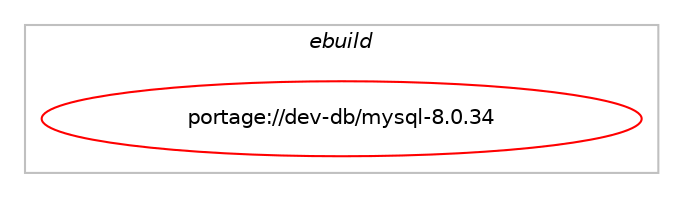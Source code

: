 digraph prolog {

# *************
# Graph options
# *************

newrank=true;
concentrate=true;
compound=true;
graph [rankdir=LR,fontname=Helvetica,fontsize=10,ranksep=1.5];#, ranksep=2.5, nodesep=0.2];
edge  [arrowhead=vee];
node  [fontname=Helvetica,fontsize=10];

# **********
# The ebuild
# **********

subgraph cluster_leftcol {
color=gray;
label=<<i>ebuild</i>>;
id [label="portage://dev-db/mysql-8.0.34", color=red, width=4, href="../dev-db/mysql-8.0.34.svg"];
}

# ****************
# The dependencies
# ****************

subgraph cluster_midcol {
color=gray;
label=<<i>dependencies</i>>;
subgraph cluster_compile {
fillcolor="#eeeeee";
style=filled;
label=<<i>compile</i>>;
# *** BEGIN UNKNOWN DEPENDENCY TYPE (TODO) ***
# id -> equal(use_conditional_group(positive,server,portage://dev-db/mysql-8.0.34,[package_dependency(portage://dev-db/mysql-8.0.34,install,no,dev-libs,icu,none,[,,],any_same_slot,[]),package_dependency(portage://dev-db/mysql-8.0.34,install,no,dev-libs,libevent,none,[,,],any_same_slot,[use(enable(ssl),none),use(enable(threads),positive)]),package_dependency(portage://dev-db/mysql-8.0.34,install,no,net-libs,libtirpc,none,[,,],any_same_slot,[]),use_conditional_group(positive,cjk,portage://dev-db/mysql-8.0.34,[package_dependency(portage://dev-db/mysql-8.0.34,install,no,app-text,mecab,none,[,,],any_same_slot,[])]),use_conditional_group(positive,jemalloc,portage://dev-db/mysql-8.0.34,[package_dependency(portage://dev-db/mysql-8.0.34,install,no,dev-libs,jemalloc,none,[,,],any_same_slot,[])]),use_conditional_group(positive,kernel_linux,portage://dev-db/mysql-8.0.34,[package_dependency(portage://dev-db/mysql-8.0.34,install,no,dev-libs,libaio,none,[,,],any_same_slot,[]),package_dependency(portage://dev-db/mysql-8.0.34,install,no,sys-process,procps,none,[,,],any_same_slot,[])]),use_conditional_group(positive,numa,portage://dev-db/mysql-8.0.34,[package_dependency(portage://dev-db/mysql-8.0.34,install,no,sys-process,numactl,none,[,,],[],[])]),use_conditional_group(positive,tcmalloc,portage://dev-db/mysql-8.0.34,[package_dependency(portage://dev-db/mysql-8.0.34,install,no,dev-util,google-perftools,none,[,,],any_same_slot,[])])]))
# *** END UNKNOWN DEPENDENCY TYPE (TODO) ***

# *** BEGIN UNKNOWN DEPENDENCY TYPE (TODO) ***
# id -> equal(use_conditional_group(positive,server,portage://dev-db/mysql-8.0.34,[package_dependency(portage://dev-db/mysql-8.0.34,install,no,net-libs,rpcsvc-proto,none,[,,],[],[])]))
# *** END UNKNOWN DEPENDENCY TYPE (TODO) ***

# *** BEGIN UNKNOWN DEPENDENCY TYPE (TODO) ***
# id -> equal(use_conditional_group(positive,test,portage://dev-db/mysql-8.0.34,[package_dependency(portage://dev-db/mysql-8.0.34,install,no,acct-group,mysql,none,[,,],[],[]),package_dependency(portage://dev-db/mysql-8.0.34,install,no,acct-user,mysql,none,[,,],[],[]),package_dependency(portage://dev-db/mysql-8.0.34,install,no,dev-perl,Expect,none,[,,],[],[]),package_dependency(portage://dev-db/mysql-8.0.34,install,no,dev-perl,JSON,none,[,,],[],[])]))
# *** END UNKNOWN DEPENDENCY TYPE (TODO) ***

# *** BEGIN UNKNOWN DEPENDENCY TYPE (TODO) ***
# id -> equal(package_dependency(portage://dev-db/mysql-8.0.34,install,no,app-alternatives,yacc,none,[,,],[],[]))
# *** END UNKNOWN DEPENDENCY TYPE (TODO) ***

# *** BEGIN UNKNOWN DEPENDENCY TYPE (TODO) ***
# id -> equal(package_dependency(portage://dev-db/mysql-8.0.34,install,no,app-arch,lz4,greaterequal,[1.9.4,,,1.9.4],any_same_slot,[]))
# *** END UNKNOWN DEPENDENCY TYPE (TODO) ***

# *** BEGIN UNKNOWN DEPENDENCY TYPE (TODO) ***
# id -> equal(package_dependency(portage://dev-db/mysql-8.0.34,install,no,app-arch,zstd,greaterequal,[1.2.0,,,1.2.0],any_same_slot,[]))
# *** END UNKNOWN DEPENDENCY TYPE (TODO) ***

# *** BEGIN UNKNOWN DEPENDENCY TYPE (TODO) ***
# id -> equal(package_dependency(portage://dev-db/mysql-8.0.34,install,no,dev-libs,openssl,greaterequal,[1.0.0,,,1.0.0],any_same_slot,[]))
# *** END UNKNOWN DEPENDENCY TYPE (TODO) ***

# *** BEGIN UNKNOWN DEPENDENCY TYPE (TODO) ***
# id -> equal(package_dependency(portage://dev-db/mysql-8.0.34,install,no,sys-libs,ncurses,none,[,,],any_same_slot,[]))
# *** END UNKNOWN DEPENDENCY TYPE (TODO) ***

# *** BEGIN UNKNOWN DEPENDENCY TYPE (TODO) ***
# id -> equal(package_dependency(portage://dev-db/mysql-8.0.34,install,no,sys-libs,zlib,greaterequal,[1.2.13,,,1.2.13],any_same_slot,[]))
# *** END UNKNOWN DEPENDENCY TYPE (TODO) ***

}
subgraph cluster_compileandrun {
fillcolor="#eeeeee";
style=filled;
label=<<i>compile and run</i>>;
}
subgraph cluster_run {
fillcolor="#eeeeee";
style=filled;
label=<<i>run</i>>;
# *** BEGIN UNKNOWN DEPENDENCY TYPE (TODO) ***
# id -> equal(use_conditional_group(negative,prefix,portage://dev-db/mysql-8.0.34,[package_dependency(portage://dev-db/mysql-8.0.34,run,no,acct-group,mysql,none,[,,],[],[]),package_dependency(portage://dev-db/mysql-8.0.34,run,no,acct-user,mysql,none,[,,],[],[]),package_dependency(portage://dev-db/mysql-8.0.34,run,no,dev-db,mysql-init-scripts,none,[,,],[],[])]))
# *** END UNKNOWN DEPENDENCY TYPE (TODO) ***

# *** BEGIN UNKNOWN DEPENDENCY TYPE (TODO) ***
# id -> equal(use_conditional_group(positive,selinux,portage://dev-db/mysql-8.0.34,[package_dependency(portage://dev-db/mysql-8.0.34,run,no,sec-policy,selinux-mysql,none,[,,],[],[])]))
# *** END UNKNOWN DEPENDENCY TYPE (TODO) ***

# *** BEGIN UNKNOWN DEPENDENCY TYPE (TODO) ***
# id -> equal(use_conditional_group(positive,server,portage://dev-db/mysql-8.0.34,[package_dependency(portage://dev-db/mysql-8.0.34,run,no,dev-libs,icu,none,[,,],any_same_slot,[]),package_dependency(portage://dev-db/mysql-8.0.34,run,no,dev-libs,libevent,none,[,,],any_same_slot,[use(enable(ssl),none),use(enable(threads),positive)]),package_dependency(portage://dev-db/mysql-8.0.34,run,no,net-libs,libtirpc,none,[,,],any_same_slot,[]),use_conditional_group(positive,cjk,portage://dev-db/mysql-8.0.34,[package_dependency(portage://dev-db/mysql-8.0.34,run,no,app-text,mecab,none,[,,],any_same_slot,[])]),use_conditional_group(positive,jemalloc,portage://dev-db/mysql-8.0.34,[package_dependency(portage://dev-db/mysql-8.0.34,run,no,dev-libs,jemalloc,none,[,,],any_same_slot,[])]),use_conditional_group(positive,kernel_linux,portage://dev-db/mysql-8.0.34,[package_dependency(portage://dev-db/mysql-8.0.34,run,no,dev-libs,libaio,none,[,,],any_same_slot,[]),package_dependency(portage://dev-db/mysql-8.0.34,run,no,sys-process,procps,none,[,,],any_same_slot,[])]),use_conditional_group(positive,numa,portage://dev-db/mysql-8.0.34,[package_dependency(portage://dev-db/mysql-8.0.34,run,no,sys-process,numactl,none,[,,],[],[])]),use_conditional_group(positive,tcmalloc,portage://dev-db/mysql-8.0.34,[package_dependency(portage://dev-db/mysql-8.0.34,run,no,dev-util,google-perftools,none,[,,],any_same_slot,[])])]))
# *** END UNKNOWN DEPENDENCY TYPE (TODO) ***

# *** BEGIN UNKNOWN DEPENDENCY TYPE (TODO) ***
# id -> equal(package_dependency(portage://dev-db/mysql-8.0.34,run,no,app-arch,lz4,greaterequal,[1.9.4,,,1.9.4],any_same_slot,[]))
# *** END UNKNOWN DEPENDENCY TYPE (TODO) ***

# *** BEGIN UNKNOWN DEPENDENCY TYPE (TODO) ***
# id -> equal(package_dependency(portage://dev-db/mysql-8.0.34,run,no,app-arch,zstd,greaterequal,[1.2.0,,,1.2.0],any_same_slot,[]))
# *** END UNKNOWN DEPENDENCY TYPE (TODO) ***

# *** BEGIN UNKNOWN DEPENDENCY TYPE (TODO) ***
# id -> equal(package_dependency(portage://dev-db/mysql-8.0.34,run,no,dev-libs,openssl,greaterequal,[1.0.0,,,1.0.0],any_same_slot,[]))
# *** END UNKNOWN DEPENDENCY TYPE (TODO) ***

# *** BEGIN UNKNOWN DEPENDENCY TYPE (TODO) ***
# id -> equal(package_dependency(portage://dev-db/mysql-8.0.34,run,no,sys-libs,ncurses,none,[,,],any_same_slot,[]))
# *** END UNKNOWN DEPENDENCY TYPE (TODO) ***

# *** BEGIN UNKNOWN DEPENDENCY TYPE (TODO) ***
# id -> equal(package_dependency(portage://dev-db/mysql-8.0.34,run,no,sys-libs,zlib,greaterequal,[1.2.13,,,1.2.13],any_same_slot,[]))
# *** END UNKNOWN DEPENDENCY TYPE (TODO) ***

# *** BEGIN UNKNOWN DEPENDENCY TYPE (TODO) ***
# id -> equal(package_dependency(portage://dev-db/mysql-8.0.34,run,weak,dev-db,mariadb,none,[,,],[],[]))
# *** END UNKNOWN DEPENDENCY TYPE (TODO) ***

# *** BEGIN UNKNOWN DEPENDENCY TYPE (TODO) ***
# id -> equal(package_dependency(portage://dev-db/mysql-8.0.34,run,weak,dev-db,mariadb-galera,none,[,,],[],[]))
# *** END UNKNOWN DEPENDENCY TYPE (TODO) ***

# *** BEGIN UNKNOWN DEPENDENCY TYPE (TODO) ***
# id -> equal(package_dependency(portage://dev-db/mysql-8.0.34,run,weak,dev-db,mysql,none,[,,],[slot(0)],[]))
# *** END UNKNOWN DEPENDENCY TYPE (TODO) ***

# *** BEGIN UNKNOWN DEPENDENCY TYPE (TODO) ***
# id -> equal(package_dependency(portage://dev-db/mysql-8.0.34,run,weak,dev-db,mysql,none,[,,],[slot(5.7)],[]))
# *** END UNKNOWN DEPENDENCY TYPE (TODO) ***

# *** BEGIN UNKNOWN DEPENDENCY TYPE (TODO) ***
# id -> equal(package_dependency(portage://dev-db/mysql-8.0.34,run,weak,dev-db,mysql-cluster,none,[,,],[],[]))
# *** END UNKNOWN DEPENDENCY TYPE (TODO) ***

# *** BEGIN UNKNOWN DEPENDENCY TYPE (TODO) ***
# id -> equal(package_dependency(portage://dev-db/mysql-8.0.34,run,weak,dev-db,percona-server,none,[,,],[],[]))
# *** END UNKNOWN DEPENDENCY TYPE (TODO) ***

}
}

# **************
# The candidates
# **************

subgraph cluster_choices {
rank=same;
color=gray;
label=<<i>candidates</i>>;

}

}
